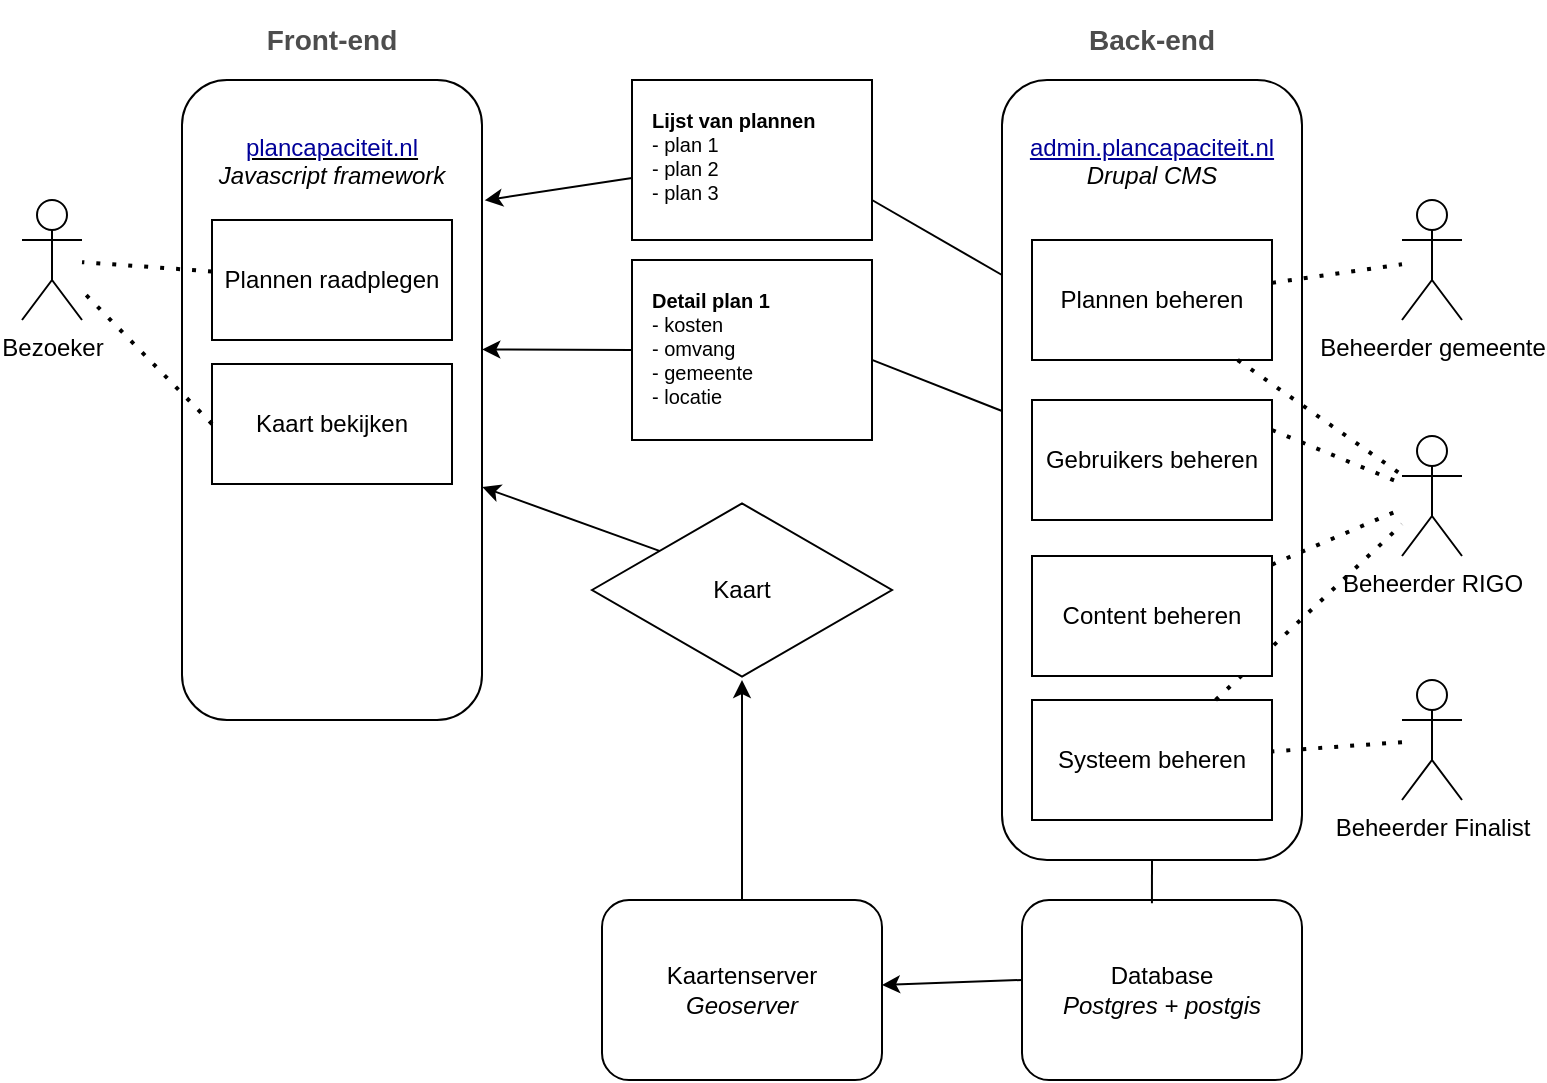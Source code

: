 <mxfile version="14.6.11" type="github">
  <diagram id="39z5Df2q-kwCK52Rq-0x" name="Page-1">
    <mxGraphModel dx="1224" dy="1130" grid="1" gridSize="10" guides="1" tooltips="1" connect="1" arrows="1" fold="1" page="1" pageScale="1" pageWidth="827" pageHeight="1169" math="0" shadow="0">
      <root>
        <mxCell id="0" />
        <mxCell id="1" parent="0" />
        <mxCell id="e_hBXvjrP_8piOeVsNDX-1" value="Bezoeker" style="shape=umlActor;verticalLabelPosition=bottom;verticalAlign=top;html=1;outlineConnect=0;" parent="1" vertex="1">
          <mxGeometry x="40" y="140" width="30" height="60" as="geometry" />
        </mxCell>
        <mxCell id="e_hBXvjrP_8piOeVsNDX-3" value="Beheerder&amp;nbsp;gemeente" style="shape=umlActor;verticalLabelPosition=bottom;verticalAlign=top;html=1;outlineConnect=0;" parent="1" vertex="1">
          <mxGeometry x="730" y="140" width="30" height="60" as="geometry" />
        </mxCell>
        <mxCell id="e_hBXvjrP_8piOeVsNDX-6" value="Beheerder RIGO" style="shape=umlActor;verticalLabelPosition=bottom;verticalAlign=top;html=1;outlineConnect=0;" parent="1" vertex="1">
          <mxGeometry x="730" y="258" width="30" height="60" as="geometry" />
        </mxCell>
        <mxCell id="e_hBXvjrP_8piOeVsNDX-7" value="Beheerder Finalist" style="shape=umlActor;verticalLabelPosition=bottom;verticalAlign=top;html=1;outlineConnect=0;" parent="1" vertex="1">
          <mxGeometry x="730" y="380" width="30" height="60" as="geometry" />
        </mxCell>
        <mxCell id="BRQ3Z2YgLDj1acGwxylS-1" value="&lt;u&gt;&lt;font color=&quot;#000099&quot;&gt;plancapaciteit.nl&lt;/font&gt;&lt;/u&gt;&lt;br&gt;&lt;i&gt;Javascript framework&lt;/i&gt;&lt;br&gt;" style="rounded=1;whiteSpace=wrap;html=1;rotation=0;spacingTop=20;verticalAlign=top;" parent="1" vertex="1">
          <mxGeometry x="120" y="80" width="150" height="320" as="geometry" />
        </mxCell>
        <mxCell id="BRQ3Z2YgLDj1acGwxylS-2" value="Front-end" style="text;html=1;strokeColor=none;fillColor=none;align=center;verticalAlign=middle;whiteSpace=wrap;rounded=0;fontSize=14;fontStyle=1;fontColor=#4D4D4D;" parent="1" vertex="1">
          <mxGeometry x="150" y="40" width="90" height="40" as="geometry" />
        </mxCell>
        <mxCell id="BRQ3Z2YgLDj1acGwxylS-3" value="&lt;font color=&quot;#000099&quot;&gt;&lt;u&gt;admin.plancapaciteit.nl&lt;/u&gt;&lt;/font&gt;&lt;br&gt;&lt;i&gt;Drupal CMS&lt;/i&gt;" style="rounded=1;whiteSpace=wrap;html=1;rotation=0;verticalAlign=top;spacingTop=20;" parent="1" vertex="1">
          <mxGeometry x="530" y="80" width="150" height="390" as="geometry" />
        </mxCell>
        <mxCell id="BRQ3Z2YgLDj1acGwxylS-4" value="Gebruikers beheren" style="rounded=0;whiteSpace=wrap;html=1;fontSize=12;" parent="1" vertex="1">
          <mxGeometry x="545" y="240" width="120" height="60" as="geometry" />
        </mxCell>
        <mxCell id="BRQ3Z2YgLDj1acGwxylS-5" value="" style="endArrow=none;dashed=1;html=1;dashPattern=1 3;strokeWidth=2;fontSize=14;fontColor=#4D4D4D;exitX=1;exitY=0.25;exitDx=0;exitDy=0;" parent="1" source="BRQ3Z2YgLDj1acGwxylS-4" target="e_hBXvjrP_8piOeVsNDX-6" edge="1">
          <mxGeometry width="50" height="50" relative="1" as="geometry">
            <mxPoint x="390" y="550" as="sourcePoint" />
            <mxPoint x="440" y="500" as="targetPoint" />
          </mxGeometry>
        </mxCell>
        <mxCell id="BRQ3Z2YgLDj1acGwxylS-7" value="Plannen beheren" style="rounded=0;whiteSpace=wrap;html=1;fontSize=12;" parent="1" vertex="1">
          <mxGeometry x="545" y="160" width="120" height="60" as="geometry" />
        </mxCell>
        <mxCell id="BRQ3Z2YgLDj1acGwxylS-8" value="" style="endArrow=none;dashed=1;html=1;dashPattern=1 3;strokeWidth=2;fontSize=14;fontColor=#4D4D4D;" parent="1" source="BRQ3Z2YgLDj1acGwxylS-7" target="e_hBXvjrP_8piOeVsNDX-6" edge="1">
          <mxGeometry width="50" height="50" relative="1" as="geometry">
            <mxPoint x="575" y="425" as="sourcePoint" />
            <mxPoint x="710" y="326" as="targetPoint" />
          </mxGeometry>
        </mxCell>
        <mxCell id="BRQ3Z2YgLDj1acGwxylS-10" value="" style="endArrow=none;dashed=1;html=1;dashPattern=1 3;strokeWidth=2;fontSize=14;fontColor=#4D4D4D;" parent="1" source="BRQ3Z2YgLDj1acGwxylS-7" target="e_hBXvjrP_8piOeVsNDX-3" edge="1">
          <mxGeometry width="50" height="50" relative="1" as="geometry">
            <mxPoint x="390" y="560" as="sourcePoint" />
            <mxPoint x="440" y="510" as="targetPoint" />
          </mxGeometry>
        </mxCell>
        <mxCell id="BRQ3Z2YgLDj1acGwxylS-11" value="Systeem beheren" style="rounded=0;whiteSpace=wrap;html=1;fontSize=12;" parent="1" vertex="1">
          <mxGeometry x="545" y="390" width="120" height="60" as="geometry" />
        </mxCell>
        <mxCell id="BRQ3Z2YgLDj1acGwxylS-12" value="" style="endArrow=none;dashed=1;html=1;dashPattern=1 3;strokeWidth=2;fontSize=14;fontColor=#4D4D4D;" parent="1" source="BRQ3Z2YgLDj1acGwxylS-11" target="e_hBXvjrP_8piOeVsNDX-6" edge="1">
          <mxGeometry width="50" height="50" relative="1" as="geometry">
            <mxPoint x="630" y="470" as="sourcePoint" />
            <mxPoint x="720" y="340" as="targetPoint" />
          </mxGeometry>
        </mxCell>
        <mxCell id="BRQ3Z2YgLDj1acGwxylS-16" value="" style="endArrow=none;dashed=1;html=1;dashPattern=1 3;strokeWidth=2;fontSize=14;fontColor=#4D4D4D;" parent="1" source="e_hBXvjrP_8piOeVsNDX-7" target="BRQ3Z2YgLDj1acGwxylS-11" edge="1">
          <mxGeometry width="50" height="50" relative="1" as="geometry">
            <mxPoint x="390" y="390" as="sourcePoint" />
            <mxPoint x="440" y="340" as="targetPoint" />
          </mxGeometry>
        </mxCell>
        <mxCell id="BRQ3Z2YgLDj1acGwxylS-17" value="Back-end" style="text;html=1;strokeColor=none;fillColor=none;align=center;verticalAlign=middle;whiteSpace=wrap;rounded=0;fontSize=14;fontStyle=1;fontColor=#4D4D4D;" parent="1" vertex="1">
          <mxGeometry x="560" y="40" width="90" height="40" as="geometry" />
        </mxCell>
        <mxCell id="BRQ3Z2YgLDj1acGwxylS-23" value="" style="endArrow=classic;html=1;fontSize=10;fontColor=#4D4D4D;entryX=1.009;entryY=0.188;entryDx=0;entryDy=0;entryPerimeter=0;" parent="1" source="BRQ3Z2YgLDj1acGwxylS-49" target="BRQ3Z2YgLDj1acGwxylS-1" edge="1">
          <mxGeometry width="50" height="50" relative="1" as="geometry">
            <mxPoint x="359.6" y="138.488" as="sourcePoint" />
            <mxPoint x="350" y="350" as="targetPoint" />
          </mxGeometry>
        </mxCell>
        <mxCell id="BRQ3Z2YgLDj1acGwxylS-24" value="" style="endArrow=none;html=1;fontSize=10;fontColor=#4D4D4D;entryX=0;entryY=0.25;entryDx=0;entryDy=0;exitX=1;exitY=0.75;exitDx=0;exitDy=0;" parent="1" source="BRQ3Z2YgLDj1acGwxylS-49" target="BRQ3Z2YgLDj1acGwxylS-3" edge="1">
          <mxGeometry width="50" height="50" relative="1" as="geometry">
            <mxPoint x="440" y="183.0" as="sourcePoint" />
            <mxPoint x="440" y="340" as="targetPoint" />
          </mxGeometry>
        </mxCell>
        <mxCell id="BRQ3Z2YgLDj1acGwxylS-25" value="Content beheren" style="rounded=0;whiteSpace=wrap;html=1;fontSize=12;" parent="1" vertex="1">
          <mxGeometry x="545" y="318" width="120" height="60" as="geometry" />
        </mxCell>
        <mxCell id="BRQ3Z2YgLDj1acGwxylS-26" value="" style="endArrow=none;dashed=1;html=1;dashPattern=1 3;strokeWidth=2;fontSize=14;fontColor=#4D4D4D;" parent="1" source="BRQ3Z2YgLDj1acGwxylS-25" target="e_hBXvjrP_8piOeVsNDX-6" edge="1">
          <mxGeometry width="50" height="50" relative="1" as="geometry">
            <mxPoint x="646.818" y="400" as="sourcePoint" />
            <mxPoint x="740.0" y="312.143" as="targetPoint" />
          </mxGeometry>
        </mxCell>
        <mxCell id="BRQ3Z2YgLDj1acGwxylS-28" value="Plannen raadplegen" style="rounded=0;whiteSpace=wrap;html=1;fontSize=12;" parent="1" vertex="1">
          <mxGeometry x="135" y="150" width="120" height="60" as="geometry" />
        </mxCell>
        <mxCell id="BRQ3Z2YgLDj1acGwxylS-29" value="Kaart bekijken" style="rounded=0;whiteSpace=wrap;html=1;fontSize=12;" parent="1" vertex="1">
          <mxGeometry x="135" y="222" width="120" height="60" as="geometry" />
        </mxCell>
        <mxCell id="BRQ3Z2YgLDj1acGwxylS-30" value="Kaartenserver&lt;br&gt;&lt;i&gt;Geoserver&lt;/i&gt;" style="rounded=1;whiteSpace=wrap;html=1;fontSize=12;fontColor=#000000;" parent="1" vertex="1">
          <mxGeometry x="330" y="490" width="140" height="90" as="geometry" />
        </mxCell>
        <mxCell id="BRQ3Z2YgLDj1acGwxylS-31" value="Database&lt;br&gt;&lt;i&gt;Postgres + postgis&lt;/i&gt;" style="rounded=1;whiteSpace=wrap;html=1;fontSize=12;fontColor=#000000;" parent="1" vertex="1">
          <mxGeometry x="540" y="490" width="140" height="90" as="geometry" />
        </mxCell>
        <mxCell id="BRQ3Z2YgLDj1acGwxylS-34" value="" style="endArrow=classic;html=1;fontSize=12;fontColor=#000000;exitX=0;exitY=0.444;exitDx=0;exitDy=0;exitPerimeter=0;" parent="1" source="BRQ3Z2YgLDj1acGwxylS-31" target="BRQ3Z2YgLDj1acGwxylS-30" edge="1">
          <mxGeometry width="50" height="50" relative="1" as="geometry">
            <mxPoint x="390" y="430" as="sourcePoint" />
            <mxPoint x="440" y="380" as="targetPoint" />
          </mxGeometry>
        </mxCell>
        <mxCell id="BRQ3Z2YgLDj1acGwxylS-36" value="" style="endArrow=classic;html=1;fontSize=12;fontColor=#000000;" parent="1" source="BRQ3Z2YgLDj1acGwxylS-30" target="BRQ3Z2YgLDj1acGwxylS-38" edge="1">
          <mxGeometry width="50" height="50" relative="1" as="geometry">
            <mxPoint x="390" y="430" as="sourcePoint" />
            <mxPoint x="440" y="380" as="targetPoint" />
          </mxGeometry>
        </mxCell>
        <mxCell id="BRQ3Z2YgLDj1acGwxylS-38" value="Kaart" style="html=1;whiteSpace=wrap;aspect=fixed;shape=isoRectangle;fontSize=12;fontColor=#000000;" parent="1" vertex="1">
          <mxGeometry x="325" y="290" width="150" height="90" as="geometry" />
        </mxCell>
        <mxCell id="BRQ3Z2YgLDj1acGwxylS-39" value="" style="endArrow=classic;html=1;fontSize=12;fontColor=#000000;entryX=1.001;entryY=0.636;entryDx=0;entryDy=0;entryPerimeter=0;exitX=0.227;exitY=0.284;exitDx=0;exitDy=0;exitPerimeter=0;" parent="1" source="BRQ3Z2YgLDj1acGwxylS-38" target="BRQ3Z2YgLDj1acGwxylS-1" edge="1">
          <mxGeometry width="50" height="50" relative="1" as="geometry">
            <mxPoint x="390" y="430" as="sourcePoint" />
            <mxPoint x="440" y="380" as="targetPoint" />
          </mxGeometry>
        </mxCell>
        <mxCell id="BRQ3Z2YgLDj1acGwxylS-49" value="&lt;b&gt;Lijst van plannen&lt;/b&gt;&lt;br style=&quot;font-size: 10px&quot;&gt;&lt;span&gt;- plan 1&lt;/span&gt;&lt;br&gt;&lt;span&gt;- plan 2&lt;/span&gt;&lt;br&gt;&lt;span&gt;- plan 3&lt;/span&gt;" style="rounded=0;whiteSpace=wrap;html=1;fontSize=10;fontColor=#000000;verticalAlign=top;align=left;spacing=10;" parent="1" vertex="1">
          <mxGeometry x="345" y="80" width="120" height="80" as="geometry" />
        </mxCell>
        <mxCell id="BRQ3Z2YgLDj1acGwxylS-50" value="&lt;b&gt;Detail plan 1&lt;/b&gt;&lt;br style=&quot;font-size: 10px&quot;&gt;&lt;span&gt;- kosten&lt;/span&gt;&lt;br&gt;&lt;span&gt;- omvang&lt;/span&gt;&lt;br&gt;&lt;span&gt;- gemeente&lt;br&gt;- locatie&lt;br&gt;&lt;/span&gt;" style="rounded=0;whiteSpace=wrap;html=1;fontSize=10;fontColor=#000000;verticalAlign=top;align=left;spacing=10;" parent="1" vertex="1">
          <mxGeometry x="345" y="170" width="120" height="90" as="geometry" />
        </mxCell>
        <mxCell id="BRQ3Z2YgLDj1acGwxylS-51" value="" style="endArrow=classic;html=1;fontSize=10;fontColor=#4D4D4D;entryX=1.001;entryY=0.421;entryDx=0;entryDy=0;entryPerimeter=0;exitX=0;exitY=0.5;exitDx=0;exitDy=0;" parent="1" source="BRQ3Z2YgLDj1acGwxylS-50" target="BRQ3Z2YgLDj1acGwxylS-1" edge="1">
          <mxGeometry width="50" height="50" relative="1" as="geometry">
            <mxPoint x="355" y="139.051" as="sourcePoint" />
            <mxPoint x="281.35" y="150.16" as="targetPoint" />
          </mxGeometry>
        </mxCell>
        <mxCell id="BRQ3Z2YgLDj1acGwxylS-52" value="" style="endArrow=none;html=1;fontSize=10;fontColor=#4D4D4D;exitX=1;exitY=0.555;exitDx=0;exitDy=0;exitPerimeter=0;" parent="1" source="BRQ3Z2YgLDj1acGwxylS-50" target="BRQ3Z2YgLDj1acGwxylS-3" edge="1">
          <mxGeometry width="50" height="50" relative="1" as="geometry">
            <mxPoint x="475" y="150" as="sourcePoint" />
            <mxPoint x="540" y="187.5" as="targetPoint" />
          </mxGeometry>
        </mxCell>
        <mxCell id="BRQ3Z2YgLDj1acGwxylS-54" value="" style="endArrow=none;html=1;fontSize=10;fontColor=#000000;entryX=0.5;entryY=1;entryDx=0;entryDy=0;exitX=0.464;exitY=0.018;exitDx=0;exitDy=0;exitPerimeter=0;" parent="1" source="BRQ3Z2YgLDj1acGwxylS-31" target="BRQ3Z2YgLDj1acGwxylS-3" edge="1">
          <mxGeometry width="50" height="50" relative="1" as="geometry">
            <mxPoint x="390" y="390" as="sourcePoint" />
            <mxPoint x="440" y="340" as="targetPoint" />
          </mxGeometry>
        </mxCell>
        <mxCell id="BRQ3Z2YgLDj1acGwxylS-55" value="" style="endArrow=none;dashed=1;html=1;dashPattern=1 3;strokeWidth=2;fontSize=10;fontColor=#000000;" parent="1" source="BRQ3Z2YgLDj1acGwxylS-28" target="e_hBXvjrP_8piOeVsNDX-1" edge="1">
          <mxGeometry width="50" height="50" relative="1" as="geometry">
            <mxPoint x="390" y="390" as="sourcePoint" />
            <mxPoint x="440" y="340" as="targetPoint" />
          </mxGeometry>
        </mxCell>
        <mxCell id="BRQ3Z2YgLDj1acGwxylS-57" value="" style="endArrow=none;dashed=1;html=1;dashPattern=1 3;strokeWidth=2;fontSize=10;fontColor=#000000;exitX=0;exitY=0.5;exitDx=0;exitDy=0;" parent="1" source="BRQ3Z2YgLDj1acGwxylS-29" target="e_hBXvjrP_8piOeVsNDX-1" edge="1">
          <mxGeometry width="50" height="50" relative="1" as="geometry">
            <mxPoint x="145" y="185.714" as="sourcePoint" />
            <mxPoint x="80" y="181.071" as="targetPoint" />
          </mxGeometry>
        </mxCell>
      </root>
    </mxGraphModel>
  </diagram>
</mxfile>
